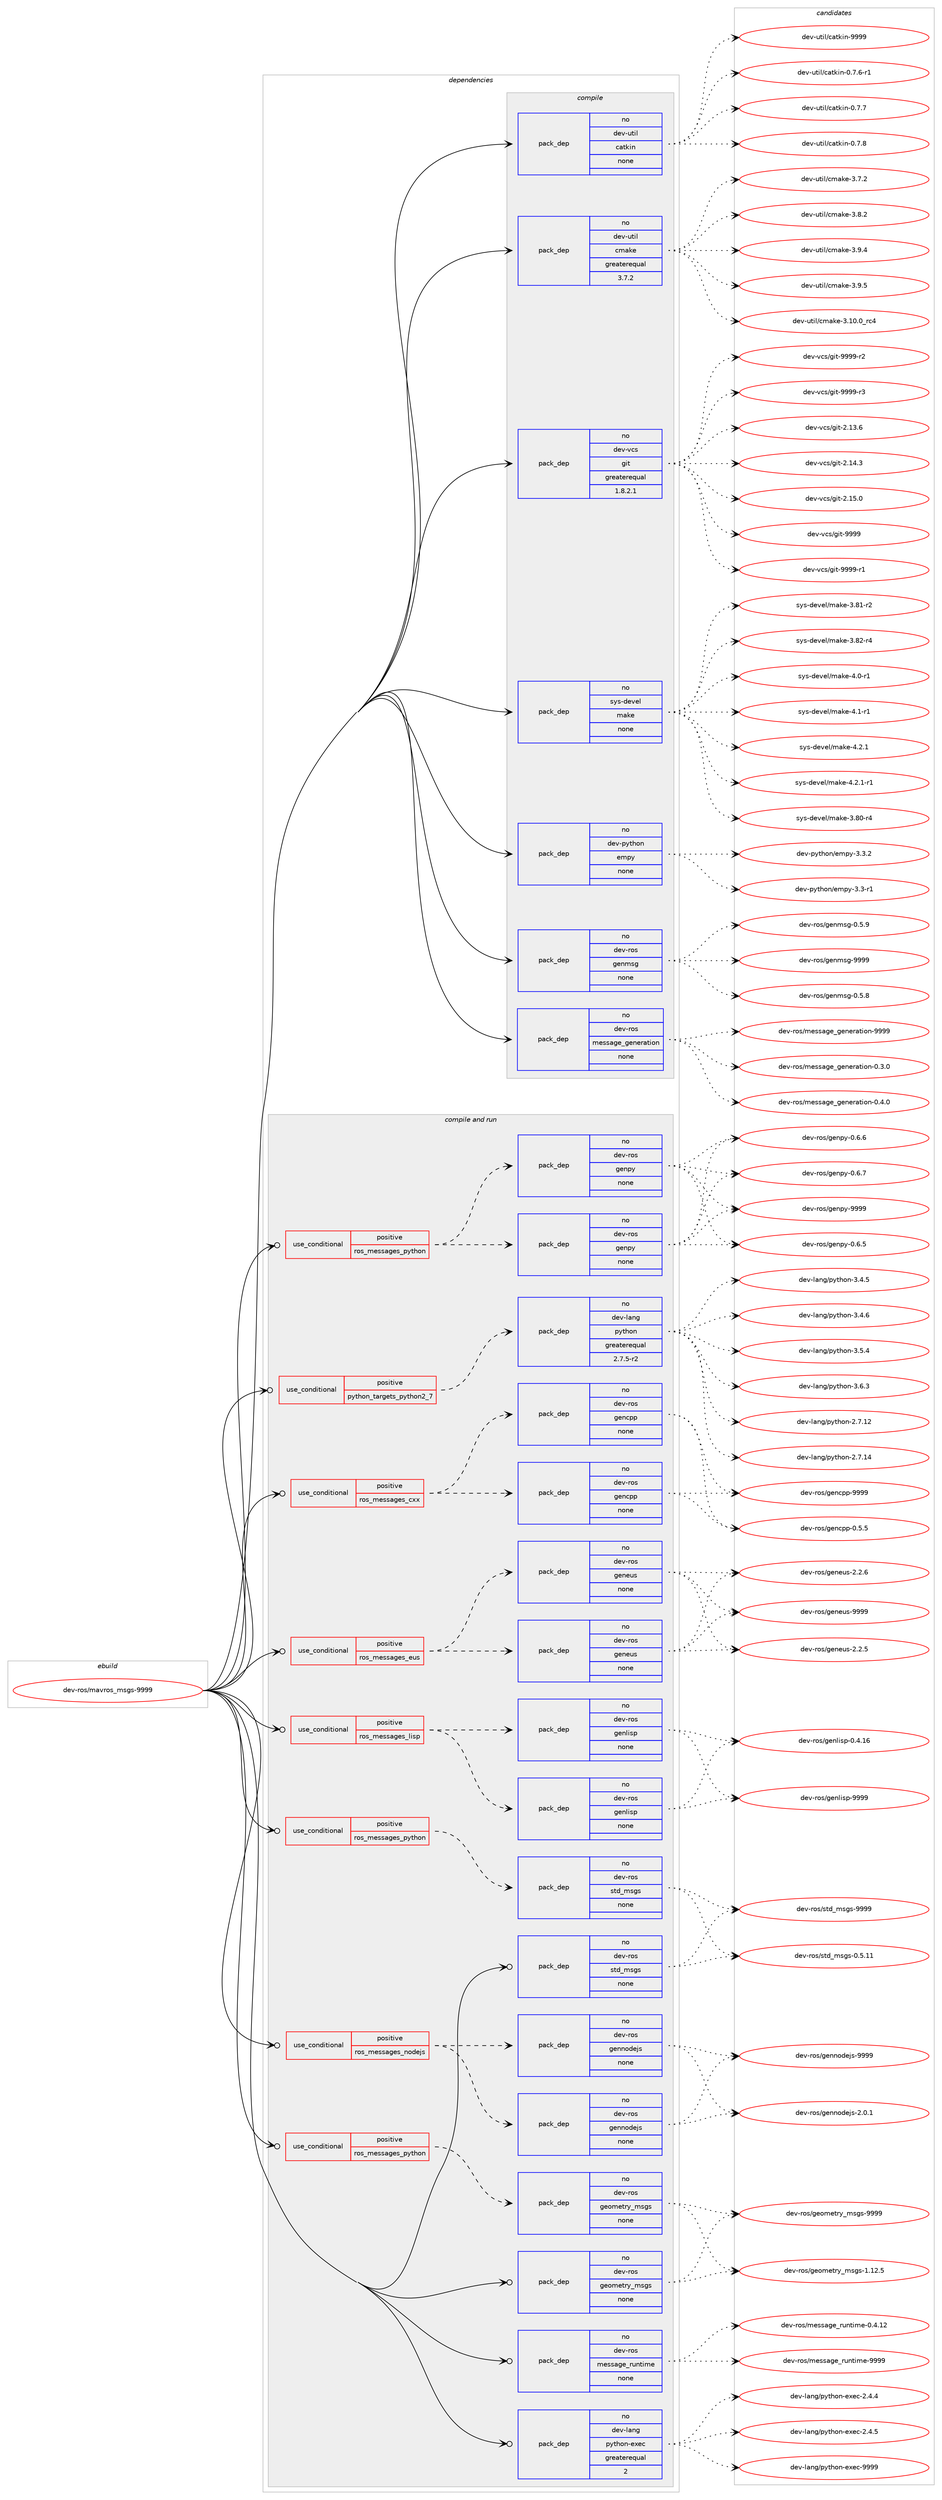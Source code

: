 digraph prolog {

# *************
# Graph options
# *************

newrank=true;
concentrate=true;
compound=true;
graph [rankdir=LR,fontname=Helvetica,fontsize=10,ranksep=1.5];#, ranksep=2.5, nodesep=0.2];
edge  [arrowhead=vee];
node  [fontname=Helvetica,fontsize=10];

# **********
# The ebuild
# **********

subgraph cluster_leftcol {
color=gray;
rank=same;
label=<<i>ebuild</i>>;
id [label="dev-ros/mavros_msgs-9999", color=red, width=4, href="../dev-ros/mavros_msgs-9999.svg"];
}

# ****************
# The dependencies
# ****************

subgraph cluster_midcol {
color=gray;
label=<<i>dependencies</i>>;
subgraph cluster_compile {
fillcolor="#eeeeee";
style=filled;
label=<<i>compile</i>>;
subgraph pack154591 {
dependency204325 [label=<<TABLE BORDER="0" CELLBORDER="1" CELLSPACING="0" CELLPADDING="4" WIDTH="220"><TR><TD ROWSPAN="6" CELLPADDING="30">pack_dep</TD></TR><TR><TD WIDTH="110">no</TD></TR><TR><TD>dev-python</TD></TR><TR><TD>empy</TD></TR><TR><TD>none</TD></TR><TR><TD></TD></TR></TABLE>>, shape=none, color=blue];
}
id:e -> dependency204325:w [weight=20,style="solid",arrowhead="vee"];
subgraph pack154592 {
dependency204326 [label=<<TABLE BORDER="0" CELLBORDER="1" CELLSPACING="0" CELLPADDING="4" WIDTH="220"><TR><TD ROWSPAN="6" CELLPADDING="30">pack_dep</TD></TR><TR><TD WIDTH="110">no</TD></TR><TR><TD>dev-ros</TD></TR><TR><TD>genmsg</TD></TR><TR><TD>none</TD></TR><TR><TD></TD></TR></TABLE>>, shape=none, color=blue];
}
id:e -> dependency204326:w [weight=20,style="solid",arrowhead="vee"];
subgraph pack154593 {
dependency204327 [label=<<TABLE BORDER="0" CELLBORDER="1" CELLSPACING="0" CELLPADDING="4" WIDTH="220"><TR><TD ROWSPAN="6" CELLPADDING="30">pack_dep</TD></TR><TR><TD WIDTH="110">no</TD></TR><TR><TD>dev-ros</TD></TR><TR><TD>message_generation</TD></TR><TR><TD>none</TD></TR><TR><TD></TD></TR></TABLE>>, shape=none, color=blue];
}
id:e -> dependency204327:w [weight=20,style="solid",arrowhead="vee"];
subgraph pack154594 {
dependency204328 [label=<<TABLE BORDER="0" CELLBORDER="1" CELLSPACING="0" CELLPADDING="4" WIDTH="220"><TR><TD ROWSPAN="6" CELLPADDING="30">pack_dep</TD></TR><TR><TD WIDTH="110">no</TD></TR><TR><TD>dev-util</TD></TR><TR><TD>catkin</TD></TR><TR><TD>none</TD></TR><TR><TD></TD></TR></TABLE>>, shape=none, color=blue];
}
id:e -> dependency204328:w [weight=20,style="solid",arrowhead="vee"];
subgraph pack154595 {
dependency204329 [label=<<TABLE BORDER="0" CELLBORDER="1" CELLSPACING="0" CELLPADDING="4" WIDTH="220"><TR><TD ROWSPAN="6" CELLPADDING="30">pack_dep</TD></TR><TR><TD WIDTH="110">no</TD></TR><TR><TD>dev-util</TD></TR><TR><TD>cmake</TD></TR><TR><TD>greaterequal</TD></TR><TR><TD>3.7.2</TD></TR></TABLE>>, shape=none, color=blue];
}
id:e -> dependency204329:w [weight=20,style="solid",arrowhead="vee"];
subgraph pack154596 {
dependency204330 [label=<<TABLE BORDER="0" CELLBORDER="1" CELLSPACING="0" CELLPADDING="4" WIDTH="220"><TR><TD ROWSPAN="6" CELLPADDING="30">pack_dep</TD></TR><TR><TD WIDTH="110">no</TD></TR><TR><TD>dev-vcs</TD></TR><TR><TD>git</TD></TR><TR><TD>greaterequal</TD></TR><TR><TD>1.8.2.1</TD></TR></TABLE>>, shape=none, color=blue];
}
id:e -> dependency204330:w [weight=20,style="solid",arrowhead="vee"];
subgraph pack154597 {
dependency204331 [label=<<TABLE BORDER="0" CELLBORDER="1" CELLSPACING="0" CELLPADDING="4" WIDTH="220"><TR><TD ROWSPAN="6" CELLPADDING="30">pack_dep</TD></TR><TR><TD WIDTH="110">no</TD></TR><TR><TD>sys-devel</TD></TR><TR><TD>make</TD></TR><TR><TD>none</TD></TR><TR><TD></TD></TR></TABLE>>, shape=none, color=blue];
}
id:e -> dependency204331:w [weight=20,style="solid",arrowhead="vee"];
}
subgraph cluster_compileandrun {
fillcolor="#eeeeee";
style=filled;
label=<<i>compile and run</i>>;
subgraph cond45747 {
dependency204332 [label=<<TABLE BORDER="0" CELLBORDER="1" CELLSPACING="0" CELLPADDING="4"><TR><TD ROWSPAN="3" CELLPADDING="10">use_conditional</TD></TR><TR><TD>positive</TD></TR><TR><TD>python_targets_python2_7</TD></TR></TABLE>>, shape=none, color=red];
subgraph pack154598 {
dependency204333 [label=<<TABLE BORDER="0" CELLBORDER="1" CELLSPACING="0" CELLPADDING="4" WIDTH="220"><TR><TD ROWSPAN="6" CELLPADDING="30">pack_dep</TD></TR><TR><TD WIDTH="110">no</TD></TR><TR><TD>dev-lang</TD></TR><TR><TD>python</TD></TR><TR><TD>greaterequal</TD></TR><TR><TD>2.7.5-r2</TD></TR></TABLE>>, shape=none, color=blue];
}
dependency204332:e -> dependency204333:w [weight=20,style="dashed",arrowhead="vee"];
}
id:e -> dependency204332:w [weight=20,style="solid",arrowhead="odotvee"];
subgraph cond45748 {
dependency204334 [label=<<TABLE BORDER="0" CELLBORDER="1" CELLSPACING="0" CELLPADDING="4"><TR><TD ROWSPAN="3" CELLPADDING="10">use_conditional</TD></TR><TR><TD>positive</TD></TR><TR><TD>ros_messages_cxx</TD></TR></TABLE>>, shape=none, color=red];
subgraph pack154599 {
dependency204335 [label=<<TABLE BORDER="0" CELLBORDER="1" CELLSPACING="0" CELLPADDING="4" WIDTH="220"><TR><TD ROWSPAN="6" CELLPADDING="30">pack_dep</TD></TR><TR><TD WIDTH="110">no</TD></TR><TR><TD>dev-ros</TD></TR><TR><TD>gencpp</TD></TR><TR><TD>none</TD></TR><TR><TD></TD></TR></TABLE>>, shape=none, color=blue];
}
dependency204334:e -> dependency204335:w [weight=20,style="dashed",arrowhead="vee"];
subgraph pack154600 {
dependency204336 [label=<<TABLE BORDER="0" CELLBORDER="1" CELLSPACING="0" CELLPADDING="4" WIDTH="220"><TR><TD ROWSPAN="6" CELLPADDING="30">pack_dep</TD></TR><TR><TD WIDTH="110">no</TD></TR><TR><TD>dev-ros</TD></TR><TR><TD>gencpp</TD></TR><TR><TD>none</TD></TR><TR><TD></TD></TR></TABLE>>, shape=none, color=blue];
}
dependency204334:e -> dependency204336:w [weight=20,style="dashed",arrowhead="vee"];
}
id:e -> dependency204334:w [weight=20,style="solid",arrowhead="odotvee"];
subgraph cond45749 {
dependency204337 [label=<<TABLE BORDER="0" CELLBORDER="1" CELLSPACING="0" CELLPADDING="4"><TR><TD ROWSPAN="3" CELLPADDING="10">use_conditional</TD></TR><TR><TD>positive</TD></TR><TR><TD>ros_messages_eus</TD></TR></TABLE>>, shape=none, color=red];
subgraph pack154601 {
dependency204338 [label=<<TABLE BORDER="0" CELLBORDER="1" CELLSPACING="0" CELLPADDING="4" WIDTH="220"><TR><TD ROWSPAN="6" CELLPADDING="30">pack_dep</TD></TR><TR><TD WIDTH="110">no</TD></TR><TR><TD>dev-ros</TD></TR><TR><TD>geneus</TD></TR><TR><TD>none</TD></TR><TR><TD></TD></TR></TABLE>>, shape=none, color=blue];
}
dependency204337:e -> dependency204338:w [weight=20,style="dashed",arrowhead="vee"];
subgraph pack154602 {
dependency204339 [label=<<TABLE BORDER="0" CELLBORDER="1" CELLSPACING="0" CELLPADDING="4" WIDTH="220"><TR><TD ROWSPAN="6" CELLPADDING="30">pack_dep</TD></TR><TR><TD WIDTH="110">no</TD></TR><TR><TD>dev-ros</TD></TR><TR><TD>geneus</TD></TR><TR><TD>none</TD></TR><TR><TD></TD></TR></TABLE>>, shape=none, color=blue];
}
dependency204337:e -> dependency204339:w [weight=20,style="dashed",arrowhead="vee"];
}
id:e -> dependency204337:w [weight=20,style="solid",arrowhead="odotvee"];
subgraph cond45750 {
dependency204340 [label=<<TABLE BORDER="0" CELLBORDER="1" CELLSPACING="0" CELLPADDING="4"><TR><TD ROWSPAN="3" CELLPADDING="10">use_conditional</TD></TR><TR><TD>positive</TD></TR><TR><TD>ros_messages_lisp</TD></TR></TABLE>>, shape=none, color=red];
subgraph pack154603 {
dependency204341 [label=<<TABLE BORDER="0" CELLBORDER="1" CELLSPACING="0" CELLPADDING="4" WIDTH="220"><TR><TD ROWSPAN="6" CELLPADDING="30">pack_dep</TD></TR><TR><TD WIDTH="110">no</TD></TR><TR><TD>dev-ros</TD></TR><TR><TD>genlisp</TD></TR><TR><TD>none</TD></TR><TR><TD></TD></TR></TABLE>>, shape=none, color=blue];
}
dependency204340:e -> dependency204341:w [weight=20,style="dashed",arrowhead="vee"];
subgraph pack154604 {
dependency204342 [label=<<TABLE BORDER="0" CELLBORDER="1" CELLSPACING="0" CELLPADDING="4" WIDTH="220"><TR><TD ROWSPAN="6" CELLPADDING="30">pack_dep</TD></TR><TR><TD WIDTH="110">no</TD></TR><TR><TD>dev-ros</TD></TR><TR><TD>genlisp</TD></TR><TR><TD>none</TD></TR><TR><TD></TD></TR></TABLE>>, shape=none, color=blue];
}
dependency204340:e -> dependency204342:w [weight=20,style="dashed",arrowhead="vee"];
}
id:e -> dependency204340:w [weight=20,style="solid",arrowhead="odotvee"];
subgraph cond45751 {
dependency204343 [label=<<TABLE BORDER="0" CELLBORDER="1" CELLSPACING="0" CELLPADDING="4"><TR><TD ROWSPAN="3" CELLPADDING="10">use_conditional</TD></TR><TR><TD>positive</TD></TR><TR><TD>ros_messages_nodejs</TD></TR></TABLE>>, shape=none, color=red];
subgraph pack154605 {
dependency204344 [label=<<TABLE BORDER="0" CELLBORDER="1" CELLSPACING="0" CELLPADDING="4" WIDTH="220"><TR><TD ROWSPAN="6" CELLPADDING="30">pack_dep</TD></TR><TR><TD WIDTH="110">no</TD></TR><TR><TD>dev-ros</TD></TR><TR><TD>gennodejs</TD></TR><TR><TD>none</TD></TR><TR><TD></TD></TR></TABLE>>, shape=none, color=blue];
}
dependency204343:e -> dependency204344:w [weight=20,style="dashed",arrowhead="vee"];
subgraph pack154606 {
dependency204345 [label=<<TABLE BORDER="0" CELLBORDER="1" CELLSPACING="0" CELLPADDING="4" WIDTH="220"><TR><TD ROWSPAN="6" CELLPADDING="30">pack_dep</TD></TR><TR><TD WIDTH="110">no</TD></TR><TR><TD>dev-ros</TD></TR><TR><TD>gennodejs</TD></TR><TR><TD>none</TD></TR><TR><TD></TD></TR></TABLE>>, shape=none, color=blue];
}
dependency204343:e -> dependency204345:w [weight=20,style="dashed",arrowhead="vee"];
}
id:e -> dependency204343:w [weight=20,style="solid",arrowhead="odotvee"];
subgraph cond45752 {
dependency204346 [label=<<TABLE BORDER="0" CELLBORDER="1" CELLSPACING="0" CELLPADDING="4"><TR><TD ROWSPAN="3" CELLPADDING="10">use_conditional</TD></TR><TR><TD>positive</TD></TR><TR><TD>ros_messages_python</TD></TR></TABLE>>, shape=none, color=red];
subgraph pack154607 {
dependency204347 [label=<<TABLE BORDER="0" CELLBORDER="1" CELLSPACING="0" CELLPADDING="4" WIDTH="220"><TR><TD ROWSPAN="6" CELLPADDING="30">pack_dep</TD></TR><TR><TD WIDTH="110">no</TD></TR><TR><TD>dev-ros</TD></TR><TR><TD>genpy</TD></TR><TR><TD>none</TD></TR><TR><TD></TD></TR></TABLE>>, shape=none, color=blue];
}
dependency204346:e -> dependency204347:w [weight=20,style="dashed",arrowhead="vee"];
subgraph pack154608 {
dependency204348 [label=<<TABLE BORDER="0" CELLBORDER="1" CELLSPACING="0" CELLPADDING="4" WIDTH="220"><TR><TD ROWSPAN="6" CELLPADDING="30">pack_dep</TD></TR><TR><TD WIDTH="110">no</TD></TR><TR><TD>dev-ros</TD></TR><TR><TD>genpy</TD></TR><TR><TD>none</TD></TR><TR><TD></TD></TR></TABLE>>, shape=none, color=blue];
}
dependency204346:e -> dependency204348:w [weight=20,style="dashed",arrowhead="vee"];
}
id:e -> dependency204346:w [weight=20,style="solid",arrowhead="odotvee"];
subgraph cond45753 {
dependency204349 [label=<<TABLE BORDER="0" CELLBORDER="1" CELLSPACING="0" CELLPADDING="4"><TR><TD ROWSPAN="3" CELLPADDING="10">use_conditional</TD></TR><TR><TD>positive</TD></TR><TR><TD>ros_messages_python</TD></TR></TABLE>>, shape=none, color=red];
subgraph pack154609 {
dependency204350 [label=<<TABLE BORDER="0" CELLBORDER="1" CELLSPACING="0" CELLPADDING="4" WIDTH="220"><TR><TD ROWSPAN="6" CELLPADDING="30">pack_dep</TD></TR><TR><TD WIDTH="110">no</TD></TR><TR><TD>dev-ros</TD></TR><TR><TD>geometry_msgs</TD></TR><TR><TD>none</TD></TR><TR><TD></TD></TR></TABLE>>, shape=none, color=blue];
}
dependency204349:e -> dependency204350:w [weight=20,style="dashed",arrowhead="vee"];
}
id:e -> dependency204349:w [weight=20,style="solid",arrowhead="odotvee"];
subgraph cond45754 {
dependency204351 [label=<<TABLE BORDER="0" CELLBORDER="1" CELLSPACING="0" CELLPADDING="4"><TR><TD ROWSPAN="3" CELLPADDING="10">use_conditional</TD></TR><TR><TD>positive</TD></TR><TR><TD>ros_messages_python</TD></TR></TABLE>>, shape=none, color=red];
subgraph pack154610 {
dependency204352 [label=<<TABLE BORDER="0" CELLBORDER="1" CELLSPACING="0" CELLPADDING="4" WIDTH="220"><TR><TD ROWSPAN="6" CELLPADDING="30">pack_dep</TD></TR><TR><TD WIDTH="110">no</TD></TR><TR><TD>dev-ros</TD></TR><TR><TD>std_msgs</TD></TR><TR><TD>none</TD></TR><TR><TD></TD></TR></TABLE>>, shape=none, color=blue];
}
dependency204351:e -> dependency204352:w [weight=20,style="dashed",arrowhead="vee"];
}
id:e -> dependency204351:w [weight=20,style="solid",arrowhead="odotvee"];
subgraph pack154611 {
dependency204353 [label=<<TABLE BORDER="0" CELLBORDER="1" CELLSPACING="0" CELLPADDING="4" WIDTH="220"><TR><TD ROWSPAN="6" CELLPADDING="30">pack_dep</TD></TR><TR><TD WIDTH="110">no</TD></TR><TR><TD>dev-lang</TD></TR><TR><TD>python-exec</TD></TR><TR><TD>greaterequal</TD></TR><TR><TD>2</TD></TR></TABLE>>, shape=none, color=blue];
}
id:e -> dependency204353:w [weight=20,style="solid",arrowhead="odotvee"];
subgraph pack154612 {
dependency204354 [label=<<TABLE BORDER="0" CELLBORDER="1" CELLSPACING="0" CELLPADDING="4" WIDTH="220"><TR><TD ROWSPAN="6" CELLPADDING="30">pack_dep</TD></TR><TR><TD WIDTH="110">no</TD></TR><TR><TD>dev-ros</TD></TR><TR><TD>geometry_msgs</TD></TR><TR><TD>none</TD></TR><TR><TD></TD></TR></TABLE>>, shape=none, color=blue];
}
id:e -> dependency204354:w [weight=20,style="solid",arrowhead="odotvee"];
subgraph pack154613 {
dependency204355 [label=<<TABLE BORDER="0" CELLBORDER="1" CELLSPACING="0" CELLPADDING="4" WIDTH="220"><TR><TD ROWSPAN="6" CELLPADDING="30">pack_dep</TD></TR><TR><TD WIDTH="110">no</TD></TR><TR><TD>dev-ros</TD></TR><TR><TD>message_runtime</TD></TR><TR><TD>none</TD></TR><TR><TD></TD></TR></TABLE>>, shape=none, color=blue];
}
id:e -> dependency204355:w [weight=20,style="solid",arrowhead="odotvee"];
subgraph pack154614 {
dependency204356 [label=<<TABLE BORDER="0" CELLBORDER="1" CELLSPACING="0" CELLPADDING="4" WIDTH="220"><TR><TD ROWSPAN="6" CELLPADDING="30">pack_dep</TD></TR><TR><TD WIDTH="110">no</TD></TR><TR><TD>dev-ros</TD></TR><TR><TD>std_msgs</TD></TR><TR><TD>none</TD></TR><TR><TD></TD></TR></TABLE>>, shape=none, color=blue];
}
id:e -> dependency204356:w [weight=20,style="solid",arrowhead="odotvee"];
}
subgraph cluster_run {
fillcolor="#eeeeee";
style=filled;
label=<<i>run</i>>;
}
}

# **************
# The candidates
# **************

subgraph cluster_choices {
rank=same;
color=gray;
label=<<i>candidates</i>>;

subgraph choice154591 {
color=black;
nodesep=1;
choice1001011184511212111610411111047101109112121455146514511449 [label="dev-python/empy-3.3-r1", color=red, width=4,href="../dev-python/empy-3.3-r1.svg"];
choice1001011184511212111610411111047101109112121455146514650 [label="dev-python/empy-3.3.2", color=red, width=4,href="../dev-python/empy-3.3.2.svg"];
dependency204325:e -> choice1001011184511212111610411111047101109112121455146514511449:w [style=dotted,weight="100"];
dependency204325:e -> choice1001011184511212111610411111047101109112121455146514650:w [style=dotted,weight="100"];
}
subgraph choice154592 {
color=black;
nodesep=1;
choice1001011184511411111547103101110109115103454846534656 [label="dev-ros/genmsg-0.5.8", color=red, width=4,href="../dev-ros/genmsg-0.5.8.svg"];
choice1001011184511411111547103101110109115103454846534657 [label="dev-ros/genmsg-0.5.9", color=red, width=4,href="../dev-ros/genmsg-0.5.9.svg"];
choice10010111845114111115471031011101091151034557575757 [label="dev-ros/genmsg-9999", color=red, width=4,href="../dev-ros/genmsg-9999.svg"];
dependency204326:e -> choice1001011184511411111547103101110109115103454846534656:w [style=dotted,weight="100"];
dependency204326:e -> choice1001011184511411111547103101110109115103454846534657:w [style=dotted,weight="100"];
dependency204326:e -> choice10010111845114111115471031011101091151034557575757:w [style=dotted,weight="100"];
}
subgraph choice154593 {
color=black;
nodesep=1;
choice1001011184511411111547109101115115971031019510310111010111497116105111110454846514648 [label="dev-ros/message_generation-0.3.0", color=red, width=4,href="../dev-ros/message_generation-0.3.0.svg"];
choice1001011184511411111547109101115115971031019510310111010111497116105111110454846524648 [label="dev-ros/message_generation-0.4.0", color=red, width=4,href="../dev-ros/message_generation-0.4.0.svg"];
choice10010111845114111115471091011151159710310195103101110101114971161051111104557575757 [label="dev-ros/message_generation-9999", color=red, width=4,href="../dev-ros/message_generation-9999.svg"];
dependency204327:e -> choice1001011184511411111547109101115115971031019510310111010111497116105111110454846514648:w [style=dotted,weight="100"];
dependency204327:e -> choice1001011184511411111547109101115115971031019510310111010111497116105111110454846524648:w [style=dotted,weight="100"];
dependency204327:e -> choice10010111845114111115471091011151159710310195103101110101114971161051111104557575757:w [style=dotted,weight="100"];
}
subgraph choice154594 {
color=black;
nodesep=1;
choice100101118451171161051084799971161071051104548465546544511449 [label="dev-util/catkin-0.7.6-r1", color=red, width=4,href="../dev-util/catkin-0.7.6-r1.svg"];
choice10010111845117116105108479997116107105110454846554655 [label="dev-util/catkin-0.7.7", color=red, width=4,href="../dev-util/catkin-0.7.7.svg"];
choice10010111845117116105108479997116107105110454846554656 [label="dev-util/catkin-0.7.8", color=red, width=4,href="../dev-util/catkin-0.7.8.svg"];
choice100101118451171161051084799971161071051104557575757 [label="dev-util/catkin-9999", color=red, width=4,href="../dev-util/catkin-9999.svg"];
dependency204328:e -> choice100101118451171161051084799971161071051104548465546544511449:w [style=dotted,weight="100"];
dependency204328:e -> choice10010111845117116105108479997116107105110454846554655:w [style=dotted,weight="100"];
dependency204328:e -> choice10010111845117116105108479997116107105110454846554656:w [style=dotted,weight="100"];
dependency204328:e -> choice100101118451171161051084799971161071051104557575757:w [style=dotted,weight="100"];
}
subgraph choice154595 {
color=black;
nodesep=1;
choice1001011184511711610510847991099710710145514649484648951149952 [label="dev-util/cmake-3.10.0_rc4", color=red, width=4,href="../dev-util/cmake-3.10.0_rc4.svg"];
choice10010111845117116105108479910997107101455146554650 [label="dev-util/cmake-3.7.2", color=red, width=4,href="../dev-util/cmake-3.7.2.svg"];
choice10010111845117116105108479910997107101455146564650 [label="dev-util/cmake-3.8.2", color=red, width=4,href="../dev-util/cmake-3.8.2.svg"];
choice10010111845117116105108479910997107101455146574652 [label="dev-util/cmake-3.9.4", color=red, width=4,href="../dev-util/cmake-3.9.4.svg"];
choice10010111845117116105108479910997107101455146574653 [label="dev-util/cmake-3.9.5", color=red, width=4,href="../dev-util/cmake-3.9.5.svg"];
dependency204329:e -> choice1001011184511711610510847991099710710145514649484648951149952:w [style=dotted,weight="100"];
dependency204329:e -> choice10010111845117116105108479910997107101455146554650:w [style=dotted,weight="100"];
dependency204329:e -> choice10010111845117116105108479910997107101455146564650:w [style=dotted,weight="100"];
dependency204329:e -> choice10010111845117116105108479910997107101455146574652:w [style=dotted,weight="100"];
dependency204329:e -> choice10010111845117116105108479910997107101455146574653:w [style=dotted,weight="100"];
}
subgraph choice154596 {
color=black;
nodesep=1;
choice10010111845118991154710310511645504649514654 [label="dev-vcs/git-2.13.6", color=red, width=4,href="../dev-vcs/git-2.13.6.svg"];
choice10010111845118991154710310511645504649524651 [label="dev-vcs/git-2.14.3", color=red, width=4,href="../dev-vcs/git-2.14.3.svg"];
choice10010111845118991154710310511645504649534648 [label="dev-vcs/git-2.15.0", color=red, width=4,href="../dev-vcs/git-2.15.0.svg"];
choice1001011184511899115471031051164557575757 [label="dev-vcs/git-9999", color=red, width=4,href="../dev-vcs/git-9999.svg"];
choice10010111845118991154710310511645575757574511449 [label="dev-vcs/git-9999-r1", color=red, width=4,href="../dev-vcs/git-9999-r1.svg"];
choice10010111845118991154710310511645575757574511450 [label="dev-vcs/git-9999-r2", color=red, width=4,href="../dev-vcs/git-9999-r2.svg"];
choice10010111845118991154710310511645575757574511451 [label="dev-vcs/git-9999-r3", color=red, width=4,href="../dev-vcs/git-9999-r3.svg"];
dependency204330:e -> choice10010111845118991154710310511645504649514654:w [style=dotted,weight="100"];
dependency204330:e -> choice10010111845118991154710310511645504649524651:w [style=dotted,weight="100"];
dependency204330:e -> choice10010111845118991154710310511645504649534648:w [style=dotted,weight="100"];
dependency204330:e -> choice1001011184511899115471031051164557575757:w [style=dotted,weight="100"];
dependency204330:e -> choice10010111845118991154710310511645575757574511449:w [style=dotted,weight="100"];
dependency204330:e -> choice10010111845118991154710310511645575757574511450:w [style=dotted,weight="100"];
dependency204330:e -> choice10010111845118991154710310511645575757574511451:w [style=dotted,weight="100"];
}
subgraph choice154597 {
color=black;
nodesep=1;
choice11512111545100101118101108471099710710145514656484511452 [label="sys-devel/make-3.80-r4", color=red, width=4,href="../sys-devel/make-3.80-r4.svg"];
choice11512111545100101118101108471099710710145514656494511450 [label="sys-devel/make-3.81-r2", color=red, width=4,href="../sys-devel/make-3.81-r2.svg"];
choice11512111545100101118101108471099710710145514656504511452 [label="sys-devel/make-3.82-r4", color=red, width=4,href="../sys-devel/make-3.82-r4.svg"];
choice115121115451001011181011084710997107101455246484511449 [label="sys-devel/make-4.0-r1", color=red, width=4,href="../sys-devel/make-4.0-r1.svg"];
choice115121115451001011181011084710997107101455246494511449 [label="sys-devel/make-4.1-r1", color=red, width=4,href="../sys-devel/make-4.1-r1.svg"];
choice115121115451001011181011084710997107101455246504649 [label="sys-devel/make-4.2.1", color=red, width=4,href="../sys-devel/make-4.2.1.svg"];
choice1151211154510010111810110847109971071014552465046494511449 [label="sys-devel/make-4.2.1-r1", color=red, width=4,href="../sys-devel/make-4.2.1-r1.svg"];
dependency204331:e -> choice11512111545100101118101108471099710710145514656484511452:w [style=dotted,weight="100"];
dependency204331:e -> choice11512111545100101118101108471099710710145514656494511450:w [style=dotted,weight="100"];
dependency204331:e -> choice11512111545100101118101108471099710710145514656504511452:w [style=dotted,weight="100"];
dependency204331:e -> choice115121115451001011181011084710997107101455246484511449:w [style=dotted,weight="100"];
dependency204331:e -> choice115121115451001011181011084710997107101455246494511449:w [style=dotted,weight="100"];
dependency204331:e -> choice115121115451001011181011084710997107101455246504649:w [style=dotted,weight="100"];
dependency204331:e -> choice1151211154510010111810110847109971071014552465046494511449:w [style=dotted,weight="100"];
}
subgraph choice154598 {
color=black;
nodesep=1;
choice10010111845108971101034711212111610411111045504655464950 [label="dev-lang/python-2.7.12", color=red, width=4,href="../dev-lang/python-2.7.12.svg"];
choice10010111845108971101034711212111610411111045504655464952 [label="dev-lang/python-2.7.14", color=red, width=4,href="../dev-lang/python-2.7.14.svg"];
choice100101118451089711010347112121116104111110455146524653 [label="dev-lang/python-3.4.5", color=red, width=4,href="../dev-lang/python-3.4.5.svg"];
choice100101118451089711010347112121116104111110455146524654 [label="dev-lang/python-3.4.6", color=red, width=4,href="../dev-lang/python-3.4.6.svg"];
choice100101118451089711010347112121116104111110455146534652 [label="dev-lang/python-3.5.4", color=red, width=4,href="../dev-lang/python-3.5.4.svg"];
choice100101118451089711010347112121116104111110455146544651 [label="dev-lang/python-3.6.3", color=red, width=4,href="../dev-lang/python-3.6.3.svg"];
dependency204333:e -> choice10010111845108971101034711212111610411111045504655464950:w [style=dotted,weight="100"];
dependency204333:e -> choice10010111845108971101034711212111610411111045504655464952:w [style=dotted,weight="100"];
dependency204333:e -> choice100101118451089711010347112121116104111110455146524653:w [style=dotted,weight="100"];
dependency204333:e -> choice100101118451089711010347112121116104111110455146524654:w [style=dotted,weight="100"];
dependency204333:e -> choice100101118451089711010347112121116104111110455146534652:w [style=dotted,weight="100"];
dependency204333:e -> choice100101118451089711010347112121116104111110455146544651:w [style=dotted,weight="100"];
}
subgraph choice154599 {
color=black;
nodesep=1;
choice100101118451141111154710310111099112112454846534653 [label="dev-ros/gencpp-0.5.5", color=red, width=4,href="../dev-ros/gencpp-0.5.5.svg"];
choice1001011184511411111547103101110991121124557575757 [label="dev-ros/gencpp-9999", color=red, width=4,href="../dev-ros/gencpp-9999.svg"];
dependency204335:e -> choice100101118451141111154710310111099112112454846534653:w [style=dotted,weight="100"];
dependency204335:e -> choice1001011184511411111547103101110991121124557575757:w [style=dotted,weight="100"];
}
subgraph choice154600 {
color=black;
nodesep=1;
choice100101118451141111154710310111099112112454846534653 [label="dev-ros/gencpp-0.5.5", color=red, width=4,href="../dev-ros/gencpp-0.5.5.svg"];
choice1001011184511411111547103101110991121124557575757 [label="dev-ros/gencpp-9999", color=red, width=4,href="../dev-ros/gencpp-9999.svg"];
dependency204336:e -> choice100101118451141111154710310111099112112454846534653:w [style=dotted,weight="100"];
dependency204336:e -> choice1001011184511411111547103101110991121124557575757:w [style=dotted,weight="100"];
}
subgraph choice154601 {
color=black;
nodesep=1;
choice1001011184511411111547103101110101117115455046504653 [label="dev-ros/geneus-2.2.5", color=red, width=4,href="../dev-ros/geneus-2.2.5.svg"];
choice1001011184511411111547103101110101117115455046504654 [label="dev-ros/geneus-2.2.6", color=red, width=4,href="../dev-ros/geneus-2.2.6.svg"];
choice10010111845114111115471031011101011171154557575757 [label="dev-ros/geneus-9999", color=red, width=4,href="../dev-ros/geneus-9999.svg"];
dependency204338:e -> choice1001011184511411111547103101110101117115455046504653:w [style=dotted,weight="100"];
dependency204338:e -> choice1001011184511411111547103101110101117115455046504654:w [style=dotted,weight="100"];
dependency204338:e -> choice10010111845114111115471031011101011171154557575757:w [style=dotted,weight="100"];
}
subgraph choice154602 {
color=black;
nodesep=1;
choice1001011184511411111547103101110101117115455046504653 [label="dev-ros/geneus-2.2.5", color=red, width=4,href="../dev-ros/geneus-2.2.5.svg"];
choice1001011184511411111547103101110101117115455046504654 [label="dev-ros/geneus-2.2.6", color=red, width=4,href="../dev-ros/geneus-2.2.6.svg"];
choice10010111845114111115471031011101011171154557575757 [label="dev-ros/geneus-9999", color=red, width=4,href="../dev-ros/geneus-9999.svg"];
dependency204339:e -> choice1001011184511411111547103101110101117115455046504653:w [style=dotted,weight="100"];
dependency204339:e -> choice1001011184511411111547103101110101117115455046504654:w [style=dotted,weight="100"];
dependency204339:e -> choice10010111845114111115471031011101011171154557575757:w [style=dotted,weight="100"];
}
subgraph choice154603 {
color=black;
nodesep=1;
choice100101118451141111154710310111010810511511245484652464954 [label="dev-ros/genlisp-0.4.16", color=red, width=4,href="../dev-ros/genlisp-0.4.16.svg"];
choice10010111845114111115471031011101081051151124557575757 [label="dev-ros/genlisp-9999", color=red, width=4,href="../dev-ros/genlisp-9999.svg"];
dependency204341:e -> choice100101118451141111154710310111010810511511245484652464954:w [style=dotted,weight="100"];
dependency204341:e -> choice10010111845114111115471031011101081051151124557575757:w [style=dotted,weight="100"];
}
subgraph choice154604 {
color=black;
nodesep=1;
choice100101118451141111154710310111010810511511245484652464954 [label="dev-ros/genlisp-0.4.16", color=red, width=4,href="../dev-ros/genlisp-0.4.16.svg"];
choice10010111845114111115471031011101081051151124557575757 [label="dev-ros/genlisp-9999", color=red, width=4,href="../dev-ros/genlisp-9999.svg"];
dependency204342:e -> choice100101118451141111154710310111010810511511245484652464954:w [style=dotted,weight="100"];
dependency204342:e -> choice10010111845114111115471031011101081051151124557575757:w [style=dotted,weight="100"];
}
subgraph choice154605 {
color=black;
nodesep=1;
choice1001011184511411111547103101110110111100101106115455046484649 [label="dev-ros/gennodejs-2.0.1", color=red, width=4,href="../dev-ros/gennodejs-2.0.1.svg"];
choice10010111845114111115471031011101101111001011061154557575757 [label="dev-ros/gennodejs-9999", color=red, width=4,href="../dev-ros/gennodejs-9999.svg"];
dependency204344:e -> choice1001011184511411111547103101110110111100101106115455046484649:w [style=dotted,weight="100"];
dependency204344:e -> choice10010111845114111115471031011101101111001011061154557575757:w [style=dotted,weight="100"];
}
subgraph choice154606 {
color=black;
nodesep=1;
choice1001011184511411111547103101110110111100101106115455046484649 [label="dev-ros/gennodejs-2.0.1", color=red, width=4,href="../dev-ros/gennodejs-2.0.1.svg"];
choice10010111845114111115471031011101101111001011061154557575757 [label="dev-ros/gennodejs-9999", color=red, width=4,href="../dev-ros/gennodejs-9999.svg"];
dependency204345:e -> choice1001011184511411111547103101110110111100101106115455046484649:w [style=dotted,weight="100"];
dependency204345:e -> choice10010111845114111115471031011101101111001011061154557575757:w [style=dotted,weight="100"];
}
subgraph choice154607 {
color=black;
nodesep=1;
choice1001011184511411111547103101110112121454846544653 [label="dev-ros/genpy-0.6.5", color=red, width=4,href="../dev-ros/genpy-0.6.5.svg"];
choice1001011184511411111547103101110112121454846544654 [label="dev-ros/genpy-0.6.6", color=red, width=4,href="../dev-ros/genpy-0.6.6.svg"];
choice1001011184511411111547103101110112121454846544655 [label="dev-ros/genpy-0.6.7", color=red, width=4,href="../dev-ros/genpy-0.6.7.svg"];
choice10010111845114111115471031011101121214557575757 [label="dev-ros/genpy-9999", color=red, width=4,href="../dev-ros/genpy-9999.svg"];
dependency204347:e -> choice1001011184511411111547103101110112121454846544653:w [style=dotted,weight="100"];
dependency204347:e -> choice1001011184511411111547103101110112121454846544654:w [style=dotted,weight="100"];
dependency204347:e -> choice1001011184511411111547103101110112121454846544655:w [style=dotted,weight="100"];
dependency204347:e -> choice10010111845114111115471031011101121214557575757:w [style=dotted,weight="100"];
}
subgraph choice154608 {
color=black;
nodesep=1;
choice1001011184511411111547103101110112121454846544653 [label="dev-ros/genpy-0.6.5", color=red, width=4,href="../dev-ros/genpy-0.6.5.svg"];
choice1001011184511411111547103101110112121454846544654 [label="dev-ros/genpy-0.6.6", color=red, width=4,href="../dev-ros/genpy-0.6.6.svg"];
choice1001011184511411111547103101110112121454846544655 [label="dev-ros/genpy-0.6.7", color=red, width=4,href="../dev-ros/genpy-0.6.7.svg"];
choice10010111845114111115471031011101121214557575757 [label="dev-ros/genpy-9999", color=red, width=4,href="../dev-ros/genpy-9999.svg"];
dependency204348:e -> choice1001011184511411111547103101110112121454846544653:w [style=dotted,weight="100"];
dependency204348:e -> choice1001011184511411111547103101110112121454846544654:w [style=dotted,weight="100"];
dependency204348:e -> choice1001011184511411111547103101110112121454846544655:w [style=dotted,weight="100"];
dependency204348:e -> choice10010111845114111115471031011101121214557575757:w [style=dotted,weight="100"];
}
subgraph choice154609 {
color=black;
nodesep=1;
choice10010111845114111115471031011111091011161141219510911510311545494649504653 [label="dev-ros/geometry_msgs-1.12.5", color=red, width=4,href="../dev-ros/geometry_msgs-1.12.5.svg"];
choice1001011184511411111547103101111109101116114121951091151031154557575757 [label="dev-ros/geometry_msgs-9999", color=red, width=4,href="../dev-ros/geometry_msgs-9999.svg"];
dependency204350:e -> choice10010111845114111115471031011111091011161141219510911510311545494649504653:w [style=dotted,weight="100"];
dependency204350:e -> choice1001011184511411111547103101111109101116114121951091151031154557575757:w [style=dotted,weight="100"];
}
subgraph choice154610 {
color=black;
nodesep=1;
choice10010111845114111115471151161009510911510311545484653464949 [label="dev-ros/std_msgs-0.5.11", color=red, width=4,href="../dev-ros/std_msgs-0.5.11.svg"];
choice1001011184511411111547115116100951091151031154557575757 [label="dev-ros/std_msgs-9999", color=red, width=4,href="../dev-ros/std_msgs-9999.svg"];
dependency204352:e -> choice10010111845114111115471151161009510911510311545484653464949:w [style=dotted,weight="100"];
dependency204352:e -> choice1001011184511411111547115116100951091151031154557575757:w [style=dotted,weight="100"];
}
subgraph choice154611 {
color=black;
nodesep=1;
choice1001011184510897110103471121211161041111104510112010199455046524652 [label="dev-lang/python-exec-2.4.4", color=red, width=4,href="../dev-lang/python-exec-2.4.4.svg"];
choice1001011184510897110103471121211161041111104510112010199455046524653 [label="dev-lang/python-exec-2.4.5", color=red, width=4,href="../dev-lang/python-exec-2.4.5.svg"];
choice10010111845108971101034711212111610411111045101120101994557575757 [label="dev-lang/python-exec-9999", color=red, width=4,href="../dev-lang/python-exec-9999.svg"];
dependency204353:e -> choice1001011184510897110103471121211161041111104510112010199455046524652:w [style=dotted,weight="100"];
dependency204353:e -> choice1001011184510897110103471121211161041111104510112010199455046524653:w [style=dotted,weight="100"];
dependency204353:e -> choice10010111845108971101034711212111610411111045101120101994557575757:w [style=dotted,weight="100"];
}
subgraph choice154612 {
color=black;
nodesep=1;
choice10010111845114111115471031011111091011161141219510911510311545494649504653 [label="dev-ros/geometry_msgs-1.12.5", color=red, width=4,href="../dev-ros/geometry_msgs-1.12.5.svg"];
choice1001011184511411111547103101111109101116114121951091151031154557575757 [label="dev-ros/geometry_msgs-9999", color=red, width=4,href="../dev-ros/geometry_msgs-9999.svg"];
dependency204354:e -> choice10010111845114111115471031011111091011161141219510911510311545494649504653:w [style=dotted,weight="100"];
dependency204354:e -> choice1001011184511411111547103101111109101116114121951091151031154557575757:w [style=dotted,weight="100"];
}
subgraph choice154613 {
color=black;
nodesep=1;
choice1001011184511411111547109101115115971031019511411711011610510910145484652464950 [label="dev-ros/message_runtime-0.4.12", color=red, width=4,href="../dev-ros/message_runtime-0.4.12.svg"];
choice100101118451141111154710910111511597103101951141171101161051091014557575757 [label="dev-ros/message_runtime-9999", color=red, width=4,href="../dev-ros/message_runtime-9999.svg"];
dependency204355:e -> choice1001011184511411111547109101115115971031019511411711011610510910145484652464950:w [style=dotted,weight="100"];
dependency204355:e -> choice100101118451141111154710910111511597103101951141171101161051091014557575757:w [style=dotted,weight="100"];
}
subgraph choice154614 {
color=black;
nodesep=1;
choice10010111845114111115471151161009510911510311545484653464949 [label="dev-ros/std_msgs-0.5.11", color=red, width=4,href="../dev-ros/std_msgs-0.5.11.svg"];
choice1001011184511411111547115116100951091151031154557575757 [label="dev-ros/std_msgs-9999", color=red, width=4,href="../dev-ros/std_msgs-9999.svg"];
dependency204356:e -> choice10010111845114111115471151161009510911510311545484653464949:w [style=dotted,weight="100"];
dependency204356:e -> choice1001011184511411111547115116100951091151031154557575757:w [style=dotted,weight="100"];
}
}

}
